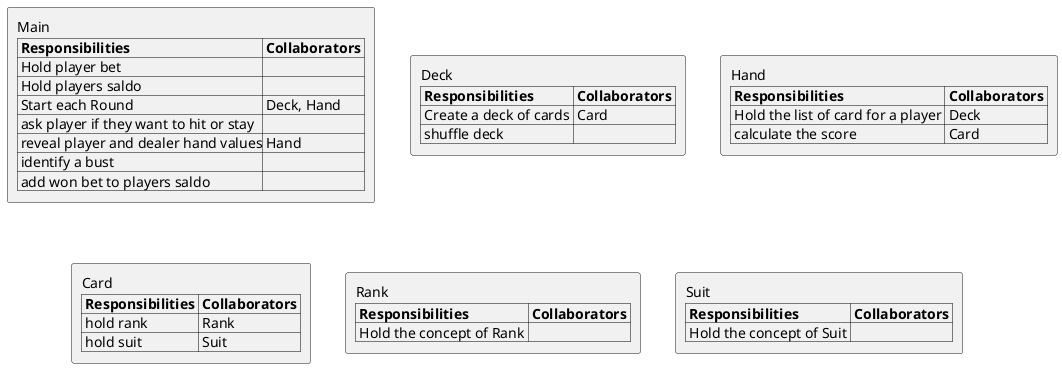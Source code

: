 @startuml
    rectangle Main [
        Main
        |= Responsibilities |= Collaborators |
        | Hold player bet ||
        | Hold players saldo ||
        | Start each Round| Deck, Hand |
        | ask player if they want to hit or stay ||
        | reveal player and dealer hand values| Hand|
        | identify a bust ||
        | add won bet to players saldo ||
    ]

    rectangle Deck [
        Deck
        |= Responsibilities |= Collaborators |
        | Create a deck of cards | Card |
        | shuffle deck ||
    ]

    rectangle Hand [
        Hand
        |= Responsibilities |= Collaborators |
        | Hold the list of card for a player | Deck |
        | calculate the score | Card |
    ]

    rectangle Card [
        Card
        |= Responsibilities |= Collaborators |
        | hold rank | Rank |
        | hold suit | Suit |
    ]

    rectangle Rank [
        Rank
        |= Responsibilities |= Collaborators |
        | Hold the concept of Rank | |
    ]

    rectangle Suit [
        Suit
        |= Responsibilities |= Collaborators |
        | Hold the concept of Suit | |
    ]

@enduml